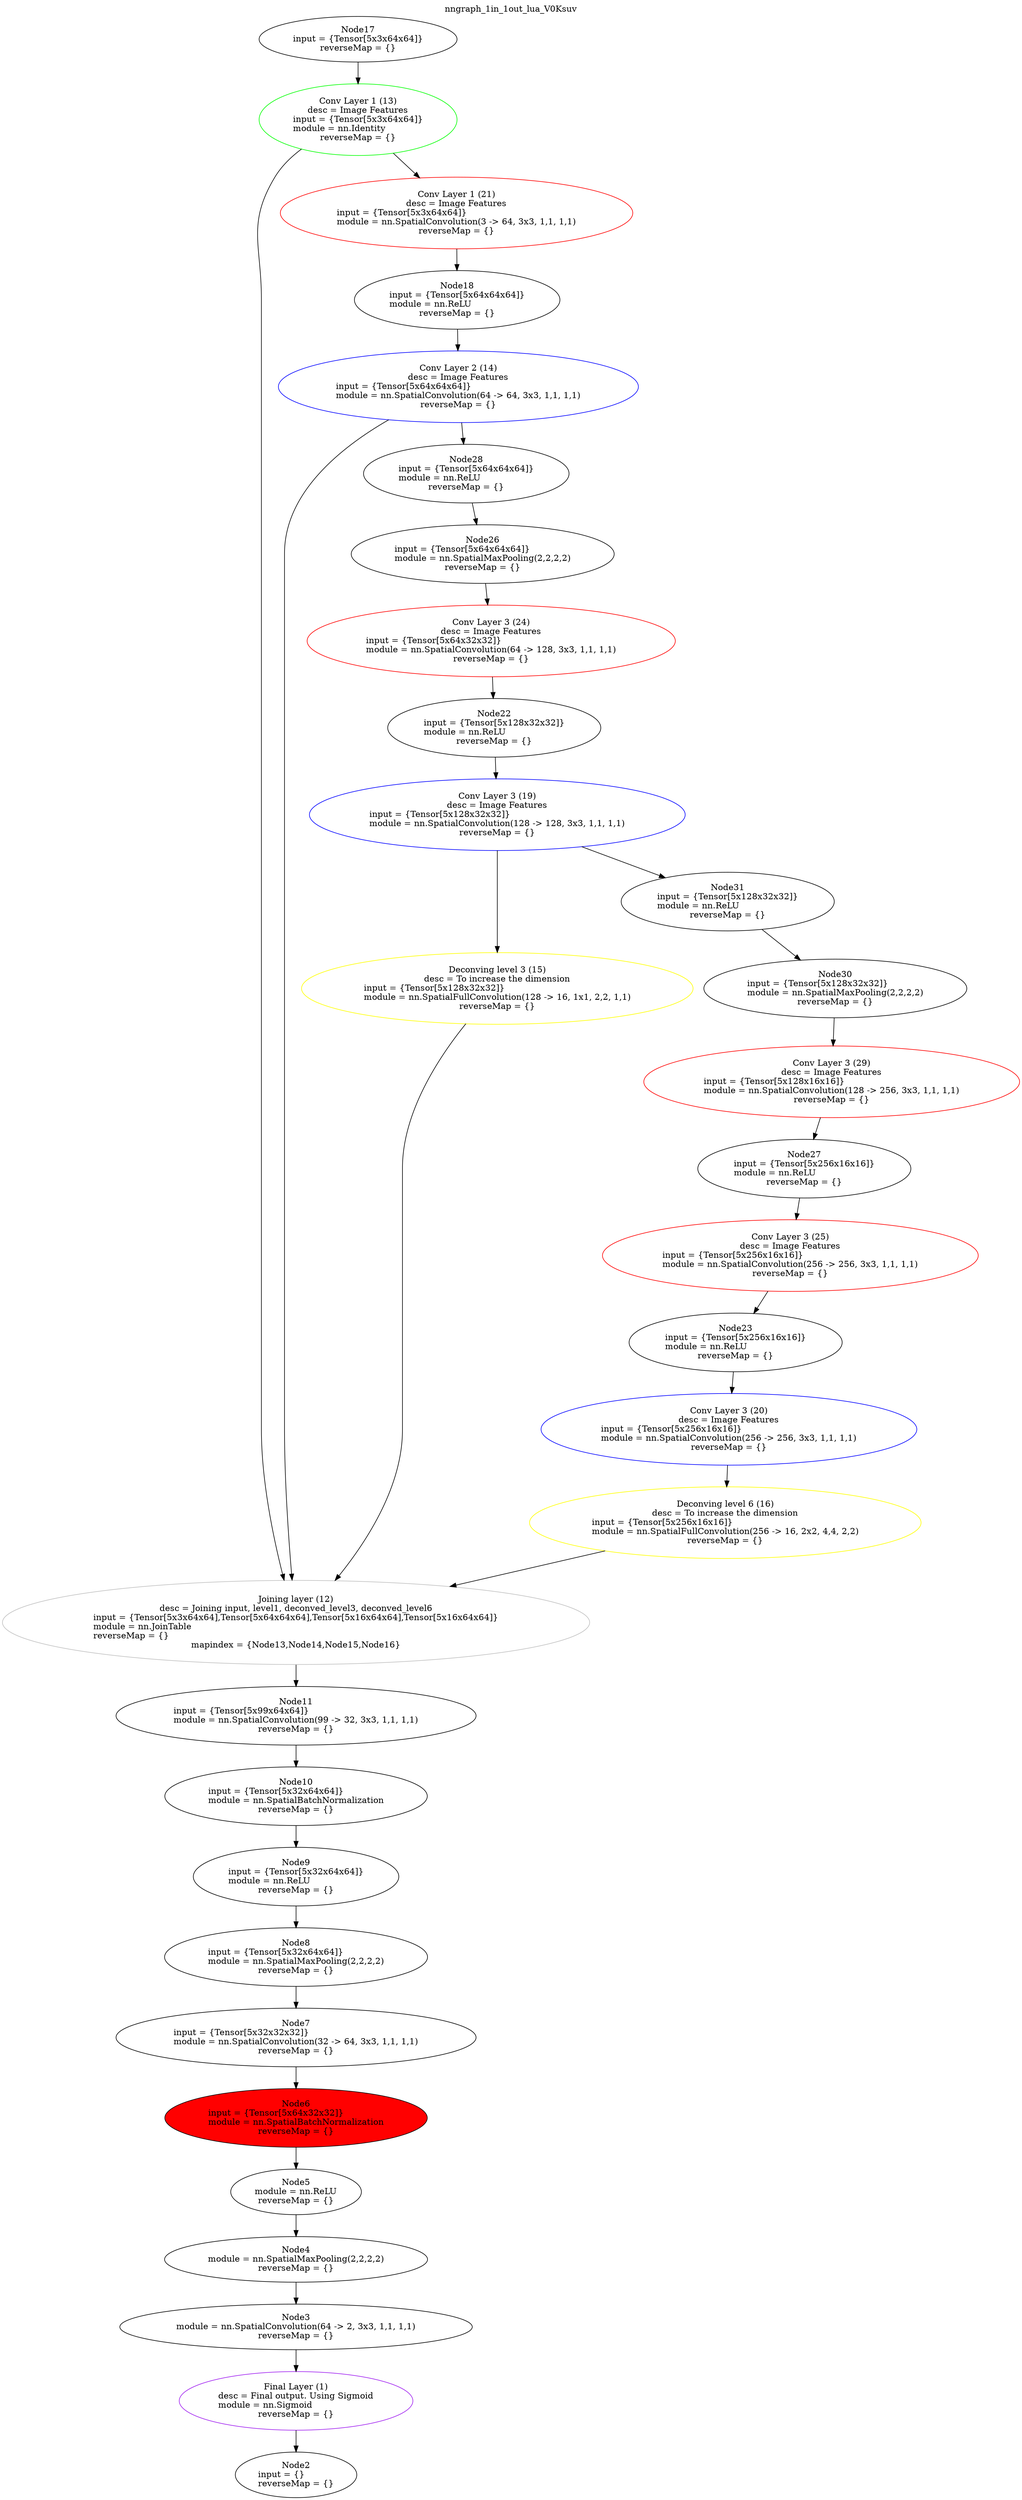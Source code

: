 digraph G {
labelloc="t";
label="nngraph_1in_1out_lua_V0Ksuv";
node [shape = oval]; 
n1[label="Final Layer (1)\ndesc = Final output. Using Sigmoid\nmodule = nn.Sigmoid\lreverseMap = {}" color=purple tooltip="[[string \"dimension = 2...\"]]:24_"];
n2[label="Node2\ninput = {}\lreverseMap = {}" tooltip="[[C]]:-1_"];
n3[label="Node3\nmodule = nn.SpatialConvolution(64 -> 2, 3x3, 1,1, 1,1)\lreverseMap = {}" tooltip="[[string \"dimension = 2...\"]]:24_"];
n4[label="Node4\nmodule = nn.SpatialMaxPooling(2,2,2,2)\lreverseMap = {}" tooltip="[[string \"dimension = 2...\"]]:22_"];
n5[label="Node5\nmodule = nn.ReLU\lreverseMap = {}" tooltip="[[string \"dimension = 2...\"]]:22_"];
n6[label="Node6\ninput = {Tensor[5x64x32x32]}\lmodule = nn.SpatialBatchNormalization\lreverseMap = {}" tooltip="[[string \"dimension = 2...\"]]:21_"];
n7[label="Node7\ninput = {Tensor[5x32x32x32]}\lmodule = nn.SpatialConvolution(32 -> 64, 3x3, 1,1, 1,1)\lreverseMap = {}" tooltip="[[string \"dimension = 2...\"]]:21_"];
n8[label="Node8\ninput = {Tensor[5x32x64x64]}\lmodule = nn.SpatialMaxPooling(2,2,2,2)\lreverseMap = {}" tooltip="[[string \"dimension = 2...\"]]:19_"];
n9[label="Node9\ninput = {Tensor[5x32x64x64]}\lmodule = nn.ReLU\lreverseMap = {}" tooltip="[[string \"dimension = 2...\"]]:19_"];
n10[label="Node10\ninput = {Tensor[5x32x64x64]}\lmodule = nn.SpatialBatchNormalization\lreverseMap = {}" tooltip="[[string \"dimension = 2...\"]]:18_"];
n11[label="Node11\ninput = {Tensor[5x99x64x64]}\lmodule = nn.SpatialConvolution(99 -> 32, 3x3, 1,1, 1,1)\lreverseMap = {}" tooltip="[[string \"dimension = 2...\"]]:18_"];
n12[label="Joining layer (12)\ndesc = Joining input, level1, deconved_level3, deconved_level6\ninput = {Tensor[5x3x64x64],Tensor[5x64x64x64],Tensor[5x16x64x64],Tensor[5x16x64x64]}\lmodule = nn.JoinTable\lreverseMap = {}\lmapindex = {Node13,Node14,Node15,Node16}" color=grey tooltip="[[string \"dimension = 2...\"]]:11_"];
n13[label="Conv Layer 1 (13)\ndesc = Image Features\ninput = {Tensor[5x3x64x64]}\lmodule = nn.Identity\lreverseMap = {}" color=green tooltip="[[string \"input = nn.Identity()():annotate{...\"]]:1_"];
n14[label="Conv Layer 2 (14)\ndesc = Image Features\ninput = {Tensor[5x64x64x64]}\lmodule = nn.SpatialConvolution(64 -> 64, 3x3, 1,1, 1,1)\lreverseMap = {}" color=blue tooltip="[[string \"input = nn.Identity()():annotate{...\"]]:26_"];
n15[label="Deconving level 3 (15)\ndesc = To increase the dimension\ninput = {Tensor[5x128x32x32]}\lmodule = nn.SpatialFullConvolution(128 -> 16, 1x1, 2,2, 1,1)\lreverseMap = {}" color=yellow tooltip="[[string \"dimension = 2...\"]]:3_"];
n16[label="Deconving level 6 (16)\ndesc = To increase the dimension\ninput = {Tensor[5x256x16x16]}\lmodule = nn.SpatialFullConvolution(256 -> 16, 2x2, 4,4, 2,2)\lreverseMap = {}" color=yellow tooltip="[[string \"dimension = 2...\"]]:7_"];
n17[label="Node17\ninput = {Tensor[5x3x64x64]}\lreverseMap = {}" tooltip="[[C]]:-1_"];
n18[label="Node18\ninput = {Tensor[5x64x64x64]}\lmodule = nn.ReLU\lreverseMap = {}" tooltip="[[string \"input = nn.Identity()():annotate{...\"]]:26_"];
n19[label="Conv Layer 3 (19)\ndesc = Image Features\ninput = {Tensor[5x128x32x32]}\lmodule = nn.SpatialConvolution(128 -> 128, 3x3, 1,1, 1,1)\lreverseMap = {}" color=blue tooltip="[[string \"input = nn.Identity()():annotate{...\"]]:34_"];
n20[label="Conv Layer 3 (20)\ndesc = Image Features\ninput = {Tensor[5x256x16x16]}\lmodule = nn.SpatialConvolution(256 -> 256, 3x3, 1,1, 1,1)\lreverseMap = {}" color=blue tooltip="[[string \"input = nn.Identity()():annotate{...\"]]:46_"];
n21[label="Conv Layer 1 (21)\ndesc = Image Features\ninput = {Tensor[5x3x64x64]}\lmodule = nn.SpatialConvolution(3 -> 64, 3x3, 1,1, 1,1)\lreverseMap = {}" color=red tooltip="[[string \"input = nn.Identity()():annotate{...\"]]:22_"];
n22[label="Node22\ninput = {Tensor[5x128x32x32]}\lmodule = nn.ReLU\lreverseMap = {}" tooltip="[[string \"input = nn.Identity()():annotate{...\"]]:34_"];
n23[label="Node23\ninput = {Tensor[5x256x16x16]}\lmodule = nn.ReLU\lreverseMap = {}" tooltip="[[string \"input = nn.Identity()():annotate{...\"]]:46_"];
n24[label="Conv Layer 3 (24)\ndesc = Image Features\ninput = {Tensor[5x64x32x32]}\lmodule = nn.SpatialConvolution(64 -> 128, 3x3, 1,1, 1,1)\lreverseMap = {}" color=red tooltip="[[string \"input = nn.Identity()():annotate{...\"]]:30_"];
n25[label="Conv Layer 3 (25)\ndesc = Image Features\ninput = {Tensor[5x256x16x16]}\lmodule = nn.SpatialConvolution(256 -> 256, 3x3, 1,1, 1,1)\lreverseMap = {}" color=red tooltip="[[string \"input = nn.Identity()():annotate{...\"]]:42_"];
n26[label="Node26\ninput = {Tensor[5x64x64x64]}\lmodule = nn.SpatialMaxPooling(2,2,2,2)\lreverseMap = {}" tooltip="[[string \"input = nn.Identity()():annotate{...\"]]:30_"];
n27[label="Node27\ninput = {Tensor[5x256x16x16]}\lmodule = nn.ReLU\lreverseMap = {}" tooltip="[[string \"input = nn.Identity()():annotate{...\"]]:42_"];
n28[label="Node28\ninput = {Tensor[5x64x64x64]}\lmodule = nn.ReLU\lreverseMap = {}" tooltip="[[string \"input = nn.Identity()():annotate{...\"]]:30_"];
n29[label="Conv Layer 3 (29)\ndesc = Image Features\ninput = {Tensor[5x128x16x16]}\lmodule = nn.SpatialConvolution(128 -> 256, 3x3, 1,1, 1,1)\lreverseMap = {}" color=red tooltip="[[string \"input = nn.Identity()():annotate{...\"]]:38_"];
n30[label="Node30\ninput = {Tensor[5x128x32x32]}\lmodule = nn.SpatialMaxPooling(2,2,2,2)\lreverseMap = {}" tooltip="[[string \"input = nn.Identity()():annotate{...\"]]:38_"];
n31[label="Node31\ninput = {Tensor[5x128x32x32]}\lmodule = nn.ReLU\lreverseMap = {}" tooltip="[[string \"input = nn.Identity()():annotate{...\"]]:38_"];
n1 -> n2;
n3 -> n1;
n4 -> n3;
n5 -> n4;
n6 -> n5;
n7 -> n6;
n8 -> n7;
n9 -> n8;
n10 -> n9;
n11 -> n10;
n12 -> n11;
n13 -> n12;
n14 -> n12;
n15 -> n12;
n16 -> n12;
n17 -> n13;
n18 -> n14;
n19 -> n15;
n20 -> n16;
n21 -> n18;
n22 -> n19;
n23 -> n20;
n13 -> n21;
n24 -> n22;
n25 -> n23;
n26 -> n24;
n27 -> n25;
n28 -> n26;
n29 -> n27;
n14 -> n28;
n30 -> n29;
n31 -> n30;
n19 -> n31;
n6[style=filled, fillcolor=red];
}